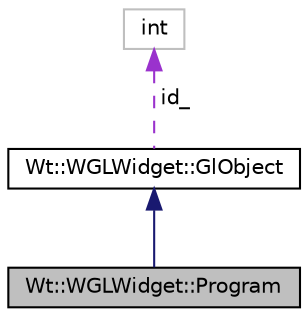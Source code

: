 digraph "Wt::WGLWidget::Program"
{
 // LATEX_PDF_SIZE
  edge [fontname="Helvetica",fontsize="10",labelfontname="Helvetica",labelfontsize="10"];
  node [fontname="Helvetica",fontsize="10",shape=record];
  Node1 [label="Wt::WGLWidget::Program",height=0.2,width=0.4,color="black", fillcolor="grey75", style="filled", fontcolor="black",tooltip="Reference to a WebGLProgram class."];
  Node2 -> Node1 [dir="back",color="midnightblue",fontsize="10",style="solid"];
  Node2 [label="Wt::WGLWidget::GlObject",height=0.2,width=0.4,color="black", fillcolor="white", style="filled",URL="$classWt_1_1WGLWidget_1_1GlObject.html",tooltip="Abstract base class for all GL objects."];
  Node3 -> Node2 [dir="back",color="darkorchid3",fontsize="10",style="dashed",label=" id_" ];
  Node3 [label="int",height=0.2,width=0.4,color="grey75", fillcolor="white", style="filled",tooltip=" "];
}
